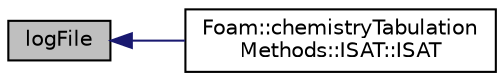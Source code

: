 digraph "logFile"
{
  bgcolor="transparent";
  edge [fontname="Helvetica",fontsize="10",labelfontname="Helvetica",labelfontsize="10"];
  node [fontname="Helvetica",fontsize="10",shape=record];
  rankdir="LR";
  Node399 [label="logFile",height=0.2,width=0.4,color="black", fillcolor="grey75", style="filled", fontcolor="black"];
  Node399 -> Node400 [dir="back",color="midnightblue",fontsize="10",style="solid",fontname="Helvetica"];
  Node400 [label="Foam::chemistryTabulation\lMethods::ISAT::ISAT",height=0.2,width=0.4,color="black",URL="$a31129.html#ab6bbb4ab509413a4f34335dbf6812f75",tooltip="Construct from dictionary. "];
}
